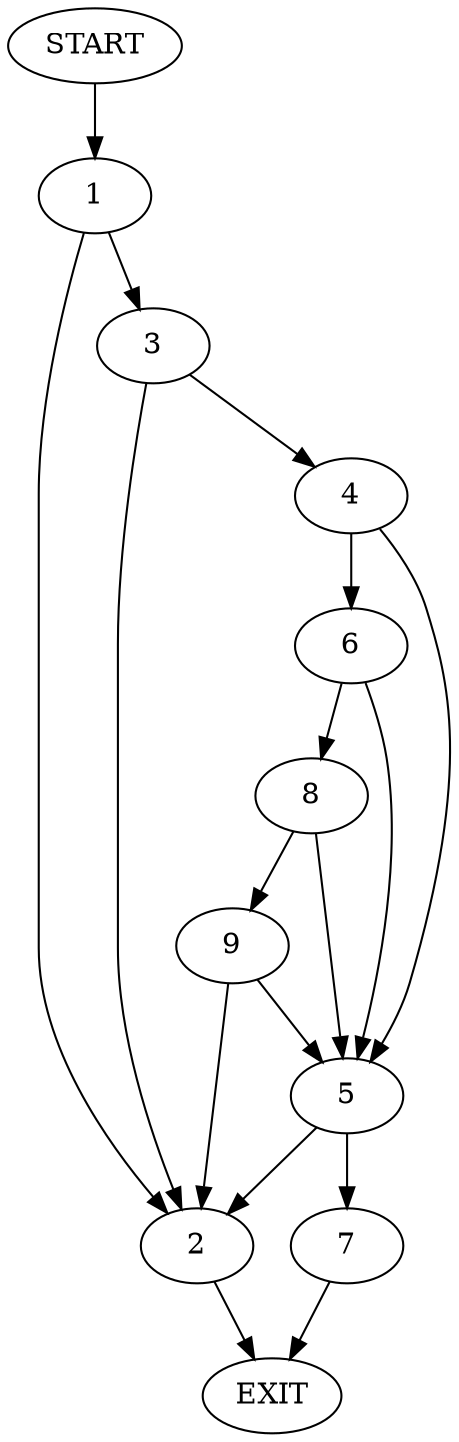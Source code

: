 digraph {
0 [label="START"]
10 [label="EXIT"]
0 -> 1
1 -> 2
1 -> 3
3 -> 2
3 -> 4
2 -> 10
4 -> 5
4 -> 6
5 -> 2
5 -> 7
6 -> 5
6 -> 8
8 -> 5
8 -> 9
9 -> 5
9 -> 2
7 -> 10
}
